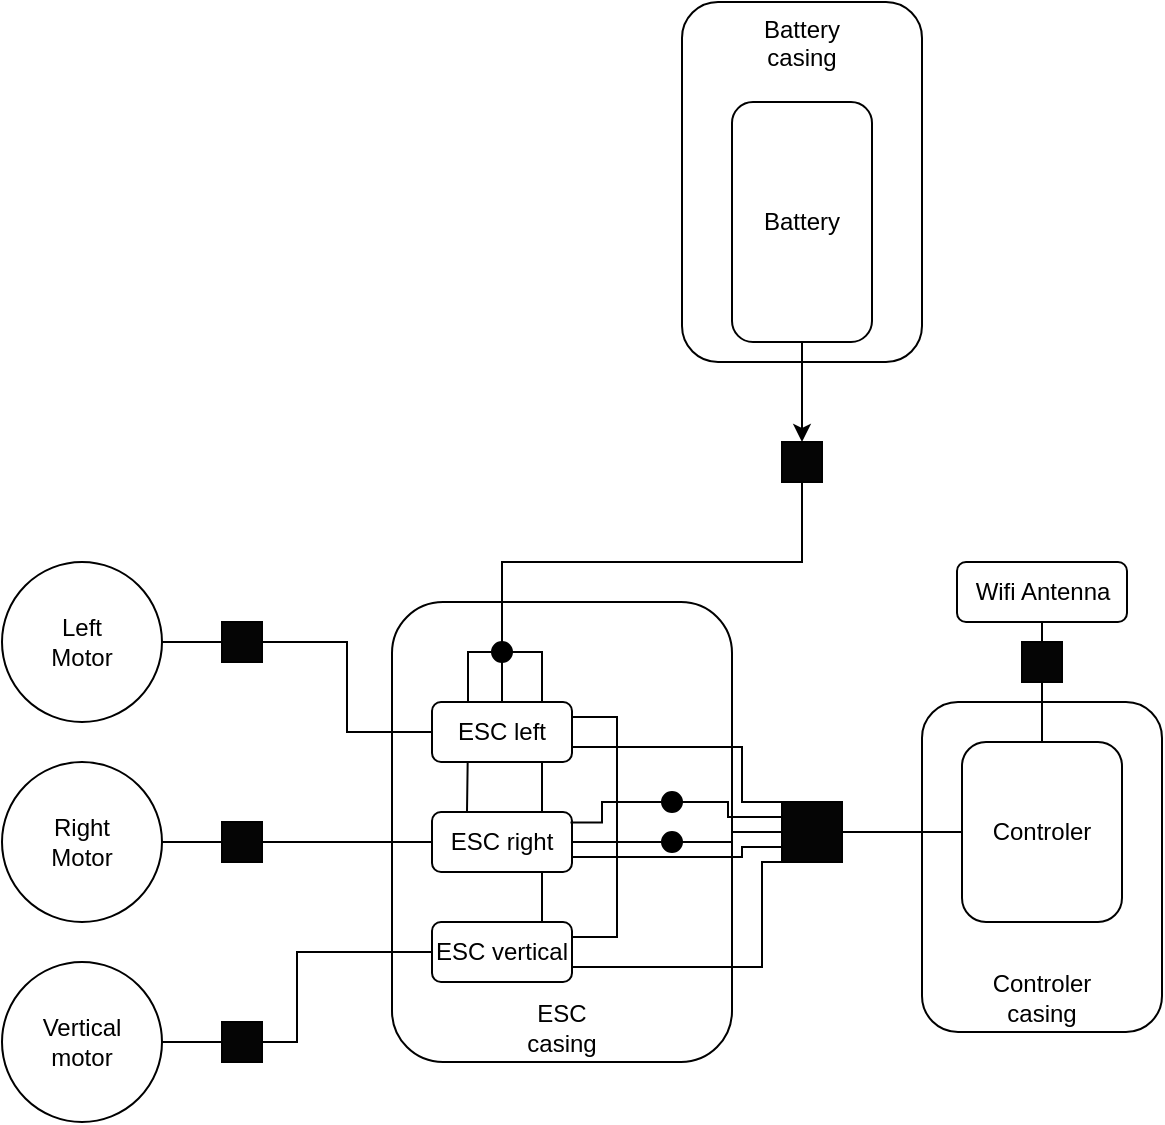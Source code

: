 <mxfile version="13.6.10" type="github">
  <diagram id="prtHgNgQTEPvFCAcTncT" name="Page-1">
    <mxGraphModel dx="1185" dy="635" grid="1" gridSize="10" guides="1" tooltips="1" connect="1" arrows="1" fold="1" page="1" pageScale="1" pageWidth="827" pageHeight="1169" math="0" shadow="0">
      <root>
        <mxCell id="0" />
        <mxCell id="1" parent="0" />
        <mxCell id="Wlc6HDsytG8gvTmn-VpW-33" value="Controler&lt;br&gt;casing" style="rounded=1;whiteSpace=wrap;html=1;fillColor=#FFFFFF;verticalAlign=bottom;" vertex="1" parent="1">
          <mxGeometry x="550" y="370" width="120" height="165" as="geometry" />
        </mxCell>
        <mxCell id="Wlc6HDsytG8gvTmn-VpW-4" value="ESC&lt;br&gt;casing" style="rounded=1;whiteSpace=wrap;html=1;verticalAlign=bottom;" vertex="1" parent="1">
          <mxGeometry x="285" y="320" width="170" height="230" as="geometry" />
        </mxCell>
        <mxCell id="Wlc6HDsytG8gvTmn-VpW-40" style="rounded=0;orthogonalLoop=1;jettySize=auto;html=1;exitX=1;exitY=0.5;exitDx=0;exitDy=0;edgeStyle=elbowEdgeStyle;endArrow=none;endFill=0;" edge="1" parent="1" source="Wlc6HDsytG8gvTmn-VpW-34" target="Wlc6HDsytG8gvTmn-VpW-7">
          <mxGeometry relative="1" as="geometry">
            <Array as="points">
              <mxPoint x="360" y="470" />
            </Array>
          </mxGeometry>
        </mxCell>
        <mxCell id="Wlc6HDsytG8gvTmn-VpW-38" style="edgeStyle=orthogonalEdgeStyle;rounded=0;orthogonalLoop=1;jettySize=auto;html=1;exitX=1;exitY=0.5;exitDx=0;exitDy=0;entryX=0.25;entryY=0;entryDx=0;entryDy=0;endArrow=none;endFill=0;" edge="1" parent="1" source="Wlc6HDsytG8gvTmn-VpW-34" target="Wlc6HDsytG8gvTmn-VpW-6">
          <mxGeometry relative="1" as="geometry">
            <Array as="points">
              <mxPoint x="323" y="345" />
              <mxPoint x="323" y="388" />
              <mxPoint x="323" y="388" />
            </Array>
          </mxGeometry>
        </mxCell>
        <mxCell id="Wlc6HDsytG8gvTmn-VpW-19" style="edgeStyle=orthogonalEdgeStyle;rounded=0;orthogonalLoop=1;jettySize=auto;html=1;exitX=1;exitY=0.5;exitDx=0;exitDy=0;entryX=0;entryY=0.5;entryDx=0;entryDy=0;endArrow=none;endFill=0;" edge="1" parent="1" source="Wlc6HDsytG8gvTmn-VpW-26" target="Wlc6HDsytG8gvTmn-VpW-5">
          <mxGeometry relative="1" as="geometry" />
        </mxCell>
        <mxCell id="Wlc6HDsytG8gvTmn-VpW-1" value="Left&lt;br&gt;Motor" style="ellipse;whiteSpace=wrap;html=1;aspect=fixed;" vertex="1" parent="1">
          <mxGeometry x="90" y="300" width="80" height="80" as="geometry" />
        </mxCell>
        <mxCell id="Wlc6HDsytG8gvTmn-VpW-17" style="edgeStyle=orthogonalEdgeStyle;rounded=0;orthogonalLoop=1;jettySize=auto;html=1;exitX=1;exitY=0.5;exitDx=0;exitDy=0;entryX=0;entryY=0.5;entryDx=0;entryDy=0;endArrow=none;endFill=0;" edge="1" parent="1" source="Wlc6HDsytG8gvTmn-VpW-28" target="Wlc6HDsytG8gvTmn-VpW-6">
          <mxGeometry relative="1" as="geometry" />
        </mxCell>
        <mxCell id="Wlc6HDsytG8gvTmn-VpW-2" value="Right&lt;br&gt;Motor" style="ellipse;whiteSpace=wrap;html=1;aspect=fixed;" vertex="1" parent="1">
          <mxGeometry x="90" y="400" width="80" height="80" as="geometry" />
        </mxCell>
        <mxCell id="Wlc6HDsytG8gvTmn-VpW-18" style="edgeStyle=orthogonalEdgeStyle;rounded=0;orthogonalLoop=1;jettySize=auto;html=1;exitX=1;exitY=0.5;exitDx=0;exitDy=0;entryX=0;entryY=0.5;entryDx=0;entryDy=0;endArrow=none;endFill=0;" edge="1" parent="1" source="Wlc6HDsytG8gvTmn-VpW-3" target="Wlc6HDsytG8gvTmn-VpW-7">
          <mxGeometry relative="1" as="geometry" />
        </mxCell>
        <mxCell id="Wlc6HDsytG8gvTmn-VpW-3" value="Vertical&lt;br&gt;motor" style="ellipse;whiteSpace=wrap;html=1;aspect=fixed;" vertex="1" parent="1">
          <mxGeometry x="90" y="500" width="80" height="80" as="geometry" />
        </mxCell>
        <mxCell id="Wlc6HDsytG8gvTmn-VpW-47" style="edgeStyle=elbowEdgeStyle;rounded=0;orthogonalLoop=1;jettySize=auto;html=1;exitX=1;exitY=0.25;exitDx=0;exitDy=0;entryX=0;entryY=0.5;entryDx=0;entryDy=0;endArrow=none;endFill=0;" edge="1" parent="1" source="Wlc6HDsytG8gvTmn-VpW-5" target="Wlc6HDsytG8gvTmn-VpW-41">
          <mxGeometry relative="1" as="geometry" />
        </mxCell>
        <mxCell id="Wlc6HDsytG8gvTmn-VpW-53" style="edgeStyle=elbowEdgeStyle;rounded=0;orthogonalLoop=1;jettySize=auto;html=1;exitX=1;exitY=0.75;exitDx=0;exitDy=0;endArrow=none;endFill=0;entryX=0;entryY=0;entryDx=0;entryDy=0;" edge="1" parent="1" source="Wlc6HDsytG8gvTmn-VpW-5" target="Wlc6HDsytG8gvTmn-VpW-57">
          <mxGeometry relative="1" as="geometry">
            <mxPoint x="460" y="413" as="targetPoint" />
            <Array as="points">
              <mxPoint x="460" y="420" />
            </Array>
          </mxGeometry>
        </mxCell>
        <mxCell id="Wlc6HDsytG8gvTmn-VpW-5" value="ESC left" style="rounded=1;whiteSpace=wrap;html=1;" vertex="1" parent="1">
          <mxGeometry x="305" y="370" width="70" height="30" as="geometry" />
        </mxCell>
        <mxCell id="Wlc6HDsytG8gvTmn-VpW-50" style="edgeStyle=elbowEdgeStyle;rounded=0;orthogonalLoop=1;jettySize=auto;html=1;exitX=1;exitY=0.5;exitDx=0;exitDy=0;entryX=0;entryY=0.5;entryDx=0;entryDy=0;endArrow=none;endFill=0;" edge="1" parent="1" source="Wlc6HDsytG8gvTmn-VpW-6" target="Wlc6HDsytG8gvTmn-VpW-42">
          <mxGeometry relative="1" as="geometry">
            <Array as="points">
              <mxPoint x="390" y="450" />
              <mxPoint x="400" y="450" />
            </Array>
          </mxGeometry>
        </mxCell>
        <mxCell id="Wlc6HDsytG8gvTmn-VpW-54" style="edgeStyle=elbowEdgeStyle;rounded=0;orthogonalLoop=1;jettySize=auto;html=1;exitX=1;exitY=0.75;exitDx=0;exitDy=0;endArrow=none;endFill=0;entryX=0;entryY=0.75;entryDx=0;entryDy=0;" edge="1" parent="1" source="Wlc6HDsytG8gvTmn-VpW-6" target="Wlc6HDsytG8gvTmn-VpW-57">
          <mxGeometry relative="1" as="geometry">
            <mxPoint x="490" y="448" as="targetPoint" />
            <Array as="points">
              <mxPoint x="460" y="450" />
              <mxPoint x="470" y="440" />
              <mxPoint x="470" y="448" />
              <mxPoint x="460" y="460" />
              <mxPoint x="470" y="448" />
            </Array>
          </mxGeometry>
        </mxCell>
        <mxCell id="Wlc6HDsytG8gvTmn-VpW-6" value="ESC right" style="rounded=1;whiteSpace=wrap;html=1;" vertex="1" parent="1">
          <mxGeometry x="305" y="425" width="70" height="30" as="geometry" />
        </mxCell>
        <mxCell id="Wlc6HDsytG8gvTmn-VpW-55" style="edgeStyle=elbowEdgeStyle;rounded=0;orthogonalLoop=1;jettySize=auto;html=1;exitX=1;exitY=0.75;exitDx=0;exitDy=0;entryX=0;entryY=1;entryDx=0;entryDy=0;endArrow=none;endFill=0;" edge="1" parent="1" source="Wlc6HDsytG8gvTmn-VpW-7" target="Wlc6HDsytG8gvTmn-VpW-57">
          <mxGeometry relative="1" as="geometry">
            <Array as="points">
              <mxPoint x="470" y="435" />
              <mxPoint x="450" y="460" />
            </Array>
          </mxGeometry>
        </mxCell>
        <mxCell id="Wlc6HDsytG8gvTmn-VpW-7" value="ESC vertical" style="rounded=1;whiteSpace=wrap;html=1;" vertex="1" parent="1">
          <mxGeometry x="305" y="480" width="70" height="30" as="geometry" />
        </mxCell>
        <mxCell id="Wlc6HDsytG8gvTmn-VpW-20" value="Battery&lt;br&gt;casing" style="rounded=1;whiteSpace=wrap;html=1;verticalAlign=top;" vertex="1" parent="1">
          <mxGeometry x="430" y="20" width="120" height="180" as="geometry" />
        </mxCell>
        <mxCell id="Wlc6HDsytG8gvTmn-VpW-21" value="Battery" style="rounded=1;whiteSpace=wrap;html=1;" vertex="1" parent="1">
          <mxGeometry x="455" y="70" width="70" height="120" as="geometry" />
        </mxCell>
        <mxCell id="Wlc6HDsytG8gvTmn-VpW-26" value="" style="whiteSpace=wrap;html=1;aspect=fixed;fillColor=#050505;" vertex="1" parent="1">
          <mxGeometry x="200" y="330" width="20" height="20" as="geometry" />
        </mxCell>
        <mxCell id="Wlc6HDsytG8gvTmn-VpW-27" style="edgeStyle=orthogonalEdgeStyle;rounded=0;orthogonalLoop=1;jettySize=auto;html=1;exitX=1;exitY=0.5;exitDx=0;exitDy=0;entryX=0;entryY=0.5;entryDx=0;entryDy=0;endArrow=none;endFill=0;" edge="1" parent="1" source="Wlc6HDsytG8gvTmn-VpW-1" target="Wlc6HDsytG8gvTmn-VpW-26">
          <mxGeometry relative="1" as="geometry">
            <mxPoint x="170" y="340" as="sourcePoint" />
            <mxPoint x="305" y="385" as="targetPoint" />
          </mxGeometry>
        </mxCell>
        <mxCell id="Wlc6HDsytG8gvTmn-VpW-28" value="" style="whiteSpace=wrap;html=1;aspect=fixed;fillColor=#050505;" vertex="1" parent="1">
          <mxGeometry x="200" y="430" width="20" height="20" as="geometry" />
        </mxCell>
        <mxCell id="Wlc6HDsytG8gvTmn-VpW-29" style="edgeStyle=orthogonalEdgeStyle;rounded=0;orthogonalLoop=1;jettySize=auto;html=1;exitX=1;exitY=0.5;exitDx=0;exitDy=0;entryX=0;entryY=0.5;entryDx=0;entryDy=0;endArrow=none;endFill=0;" edge="1" parent="1" source="Wlc6HDsytG8gvTmn-VpW-2" target="Wlc6HDsytG8gvTmn-VpW-28">
          <mxGeometry relative="1" as="geometry">
            <mxPoint x="170" y="440" as="sourcePoint" />
            <mxPoint x="305" y="440" as="targetPoint" />
          </mxGeometry>
        </mxCell>
        <mxCell id="Wlc6HDsytG8gvTmn-VpW-30" value="" style="whiteSpace=wrap;html=1;aspect=fixed;fillColor=#050505;" vertex="1" parent="1">
          <mxGeometry x="200" y="530" width="20" height="20" as="geometry" />
        </mxCell>
        <mxCell id="Wlc6HDsytG8gvTmn-VpW-35" style="edgeStyle=orthogonalEdgeStyle;rounded=0;orthogonalLoop=1;jettySize=auto;html=1;exitX=0.5;exitY=1;exitDx=0;exitDy=0;entryX=0.5;entryY=0;entryDx=0;entryDy=0;endArrow=none;endFill=0;" edge="1" parent="1" source="Wlc6HDsytG8gvTmn-VpW-31" target="Wlc6HDsytG8gvTmn-VpW-34">
          <mxGeometry relative="1" as="geometry" />
        </mxCell>
        <mxCell id="Wlc6HDsytG8gvTmn-VpW-31" value="" style="whiteSpace=wrap;html=1;aspect=fixed;fillColor=#050505;" vertex="1" parent="1">
          <mxGeometry x="480" y="240" width="20" height="20" as="geometry" />
        </mxCell>
        <mxCell id="Wlc6HDsytG8gvTmn-VpW-32" style="edgeStyle=orthogonalEdgeStyle;rounded=0;orthogonalLoop=1;jettySize=auto;html=1;exitX=0.5;exitY=1;exitDx=0;exitDy=0;" edge="1" parent="1" source="Wlc6HDsytG8gvTmn-VpW-21" target="Wlc6HDsytG8gvTmn-VpW-31">
          <mxGeometry relative="1" as="geometry">
            <mxPoint x="490" y="190" as="sourcePoint" />
            <mxPoint x="340" y="320" as="targetPoint" />
            <Array as="points">
              <mxPoint x="490" y="255" />
            </Array>
          </mxGeometry>
        </mxCell>
        <mxCell id="Wlc6HDsytG8gvTmn-VpW-36" style="edgeStyle=orthogonalEdgeStyle;rounded=0;orthogonalLoop=1;jettySize=auto;html=1;exitX=0.5;exitY=1;exitDx=0;exitDy=0;entryX=0.5;entryY=0;entryDx=0;entryDy=0;endArrow=none;endFill=0;" edge="1" parent="1" source="Wlc6HDsytG8gvTmn-VpW-34" target="Wlc6HDsytG8gvTmn-VpW-5">
          <mxGeometry relative="1" as="geometry" />
        </mxCell>
        <mxCell id="Wlc6HDsytG8gvTmn-VpW-34" value="" style="ellipse;whiteSpace=wrap;html=1;fillColor=#000000;" vertex="1" parent="1">
          <mxGeometry x="335" y="340" width="10" height="10" as="geometry" />
        </mxCell>
        <mxCell id="Wlc6HDsytG8gvTmn-VpW-48" style="edgeStyle=elbowEdgeStyle;rounded=0;orthogonalLoop=1;jettySize=auto;html=1;exitX=0;exitY=0.5;exitDx=0;exitDy=0;entryX=0.989;entryY=0.173;entryDx=0;entryDy=0;entryPerimeter=0;endArrow=none;endFill=0;" edge="1" parent="1" source="Wlc6HDsytG8gvTmn-VpW-41" target="Wlc6HDsytG8gvTmn-VpW-6">
          <mxGeometry relative="1" as="geometry">
            <Array as="points">
              <mxPoint x="390" y="420" />
            </Array>
          </mxGeometry>
        </mxCell>
        <mxCell id="Wlc6HDsytG8gvTmn-VpW-49" style="edgeStyle=elbowEdgeStyle;rounded=0;orthogonalLoop=1;jettySize=auto;html=1;exitX=0;exitY=0.5;exitDx=0;exitDy=0;entryX=1;entryY=0.25;entryDx=0;entryDy=0;endArrow=none;endFill=0;" edge="1" parent="1" source="Wlc6HDsytG8gvTmn-VpW-41" target="Wlc6HDsytG8gvTmn-VpW-7">
          <mxGeometry relative="1" as="geometry" />
        </mxCell>
        <mxCell id="Wlc6HDsytG8gvTmn-VpW-56" style="edgeStyle=elbowEdgeStyle;rounded=0;orthogonalLoop=1;jettySize=auto;html=1;exitX=1;exitY=0.5;exitDx=0;exitDy=0;endArrow=none;endFill=0;entryX=0;entryY=0.25;entryDx=0;entryDy=0;" edge="1" parent="1" source="Wlc6HDsytG8gvTmn-VpW-41" target="Wlc6HDsytG8gvTmn-VpW-57">
          <mxGeometry relative="1" as="geometry">
            <mxPoint x="460" y="430" as="targetPoint" />
            <Array as="points">
              <mxPoint x="453" y="430" />
            </Array>
          </mxGeometry>
        </mxCell>
        <mxCell id="Wlc6HDsytG8gvTmn-VpW-41" value="" style="ellipse;whiteSpace=wrap;html=1;fillColor=#000000;" vertex="1" parent="1">
          <mxGeometry x="420" y="415" width="10" height="10" as="geometry" />
        </mxCell>
        <mxCell id="Wlc6HDsytG8gvTmn-VpW-58" style="edgeStyle=elbowEdgeStyle;rounded=0;orthogonalLoop=1;jettySize=auto;html=1;exitX=1;exitY=0.5;exitDx=0;exitDy=0;entryX=0;entryY=0.5;entryDx=0;entryDy=0;endArrow=none;endFill=0;" edge="1" parent="1" source="Wlc6HDsytG8gvTmn-VpW-42" target="Wlc6HDsytG8gvTmn-VpW-57">
          <mxGeometry relative="1" as="geometry" />
        </mxCell>
        <mxCell id="Wlc6HDsytG8gvTmn-VpW-42" value="" style="ellipse;whiteSpace=wrap;html=1;fillColor=#000000;" vertex="1" parent="1">
          <mxGeometry x="420" y="435" width="10" height="10" as="geometry" />
        </mxCell>
        <mxCell id="Wlc6HDsytG8gvTmn-VpW-52" value="Controler" style="rounded=1;whiteSpace=wrap;html=1;fillColor=#FFFFFF;" vertex="1" parent="1">
          <mxGeometry x="570" y="390" width="80" height="90" as="geometry" />
        </mxCell>
        <mxCell id="Wlc6HDsytG8gvTmn-VpW-59" style="edgeStyle=elbowEdgeStyle;rounded=0;orthogonalLoop=1;jettySize=auto;html=1;exitX=1;exitY=0.5;exitDx=0;exitDy=0;endArrow=none;endFill=0;" edge="1" parent="1" source="Wlc6HDsytG8gvTmn-VpW-57" target="Wlc6HDsytG8gvTmn-VpW-52">
          <mxGeometry relative="1" as="geometry" />
        </mxCell>
        <mxCell id="Wlc6HDsytG8gvTmn-VpW-57" value="" style="whiteSpace=wrap;html=1;aspect=fixed;fillColor=#050505;" vertex="1" parent="1">
          <mxGeometry x="480" y="420" width="30" height="30" as="geometry" />
        </mxCell>
        <mxCell id="Wlc6HDsytG8gvTmn-VpW-63" style="edgeStyle=elbowEdgeStyle;rounded=0;orthogonalLoop=1;jettySize=auto;html=1;exitX=0.5;exitY=1;exitDx=0;exitDy=0;entryX=0.5;entryY=0;entryDx=0;entryDy=0;endArrow=none;endFill=0;" edge="1" parent="1" source="Wlc6HDsytG8gvTmn-VpW-60" target="Wlc6HDsytG8gvTmn-VpW-62">
          <mxGeometry relative="1" as="geometry" />
        </mxCell>
        <mxCell id="Wlc6HDsytG8gvTmn-VpW-60" value="Wifi Antenna" style="rounded=1;whiteSpace=wrap;html=1;fillColor=#FFFFFF;" vertex="1" parent="1">
          <mxGeometry x="567.5" y="300" width="85" height="30" as="geometry" />
        </mxCell>
        <mxCell id="Wlc6HDsytG8gvTmn-VpW-65" style="edgeStyle=elbowEdgeStyle;rounded=0;orthogonalLoop=1;jettySize=auto;html=1;exitX=0.5;exitY=1;exitDx=0;exitDy=0;entryX=0.5;entryY=0;entryDx=0;entryDy=0;endArrow=none;endFill=0;" edge="1" parent="1" source="Wlc6HDsytG8gvTmn-VpW-62" target="Wlc6HDsytG8gvTmn-VpW-52">
          <mxGeometry relative="1" as="geometry" />
        </mxCell>
        <mxCell id="Wlc6HDsytG8gvTmn-VpW-62" value="" style="whiteSpace=wrap;html=1;aspect=fixed;fillColor=#050505;" vertex="1" parent="1">
          <mxGeometry x="600" y="340" width="20" height="20" as="geometry" />
        </mxCell>
      </root>
    </mxGraphModel>
  </diagram>
</mxfile>
